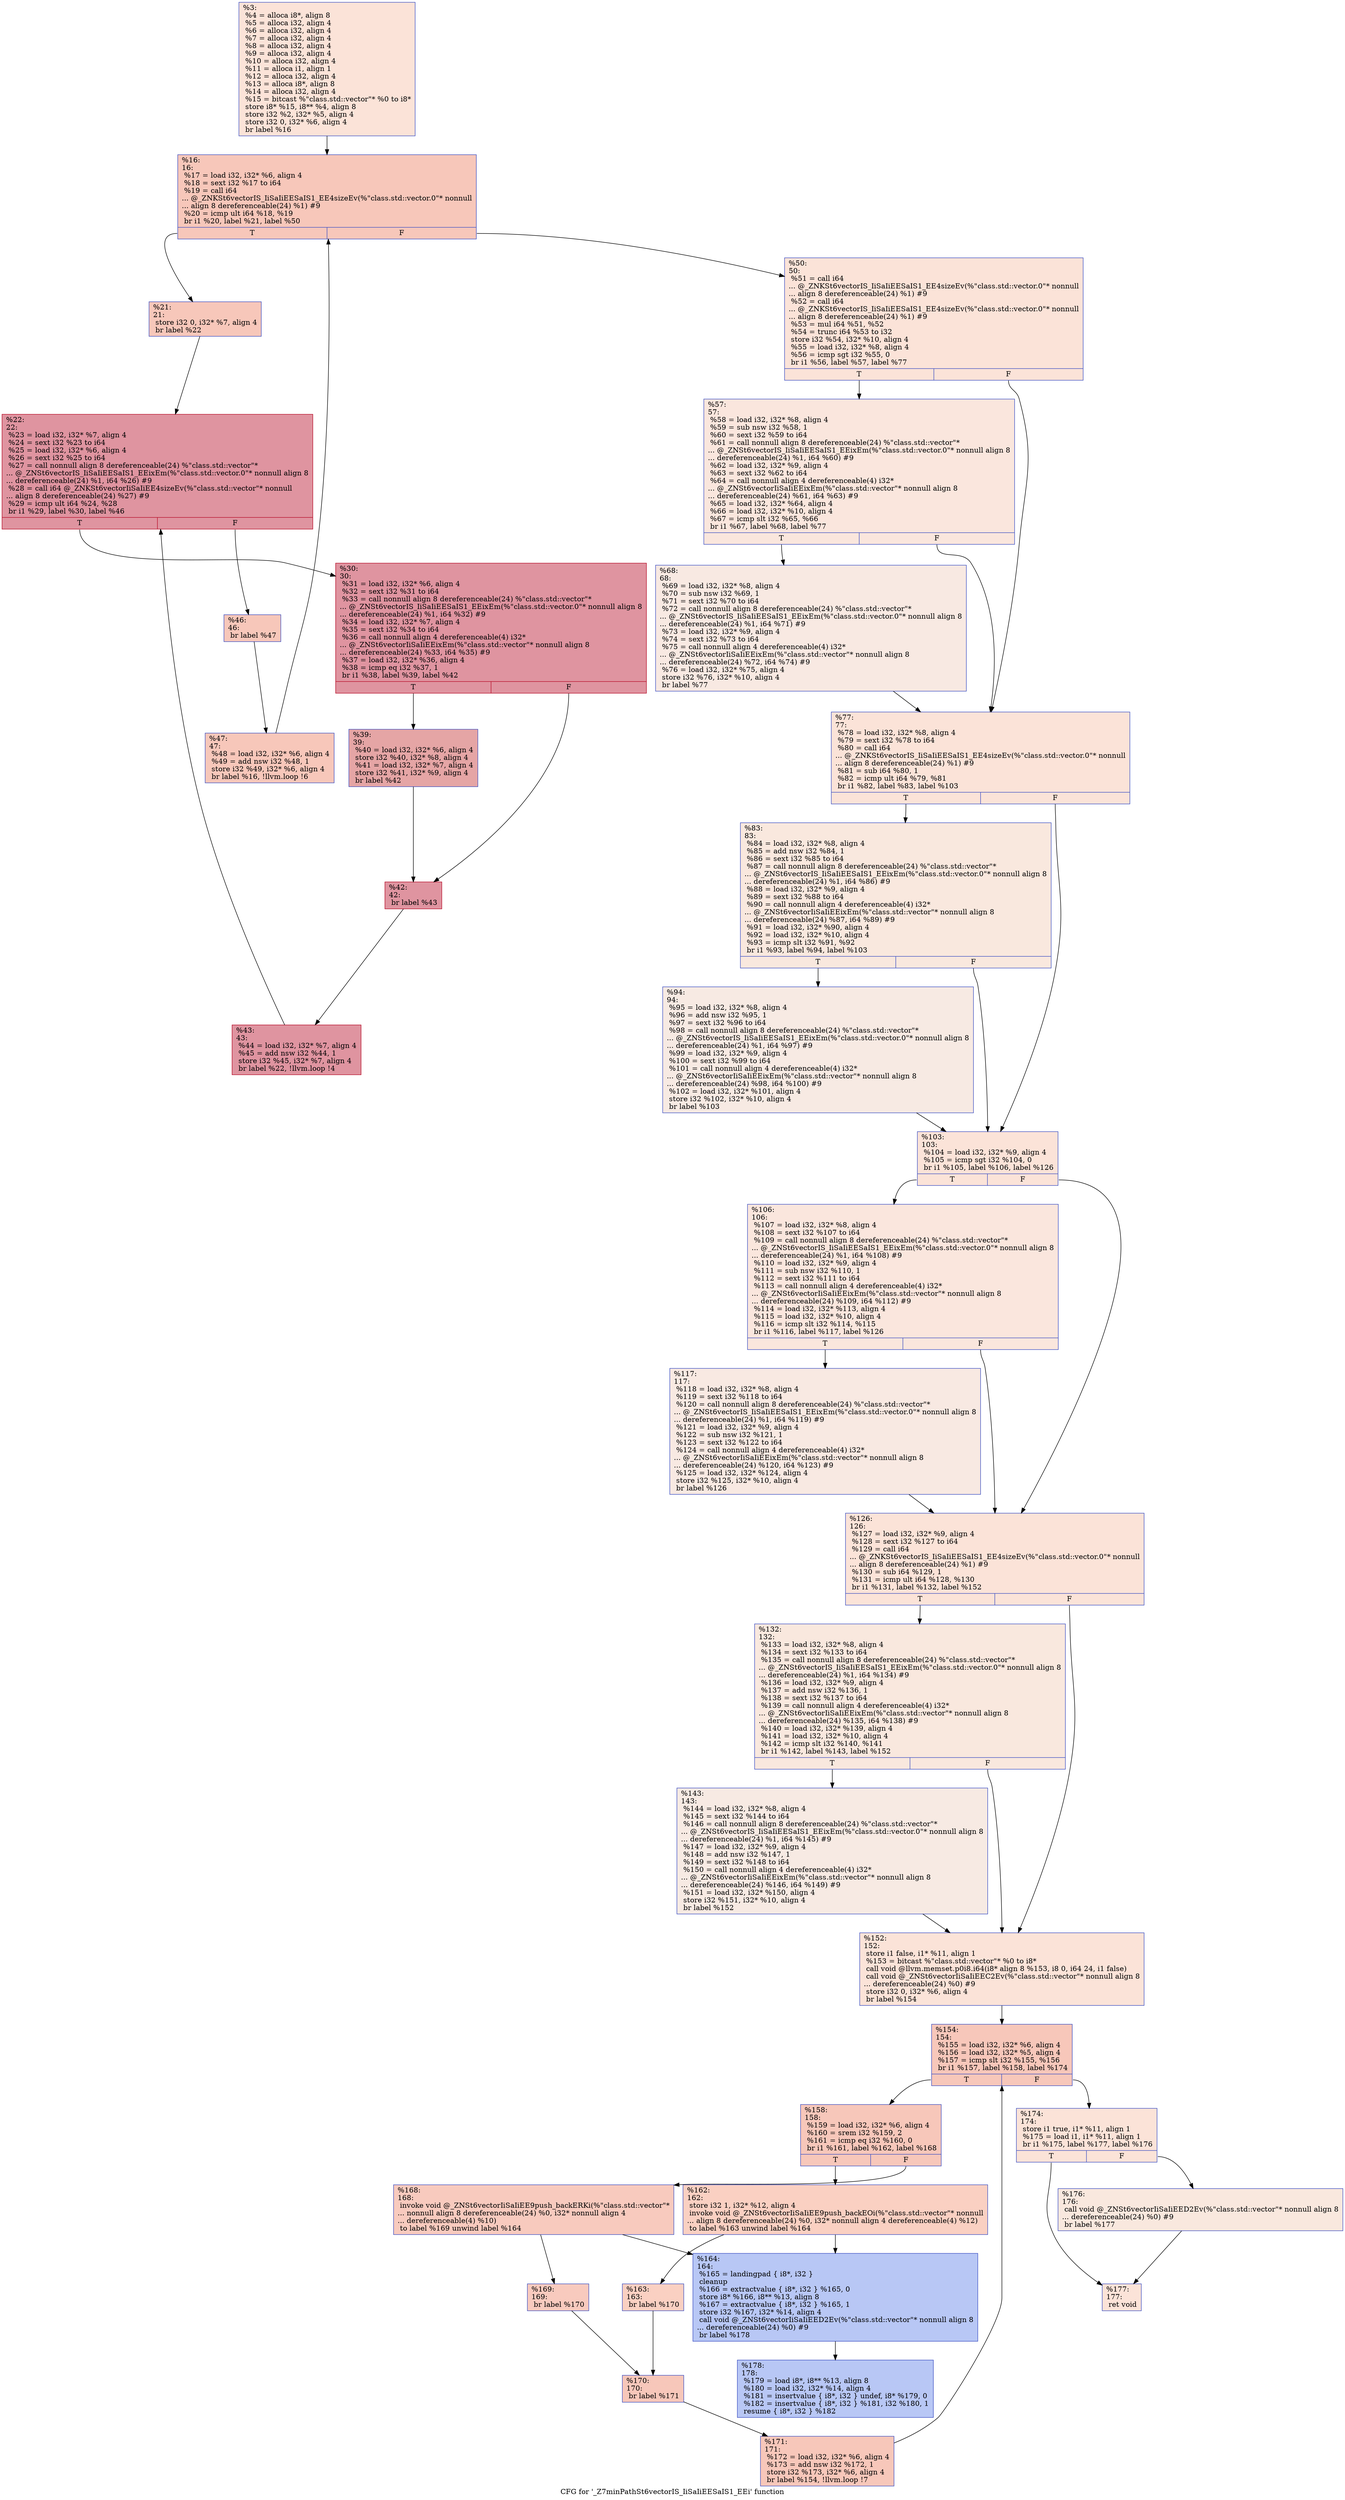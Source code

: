 digraph "CFG for '_Z7minPathSt6vectorIS_IiSaIiEESaIS1_EEi' function" {
	label="CFG for '_Z7minPathSt6vectorIS_IiSaIiEESaIS1_EEi' function";

	Node0x563b4a9f25c0 [shape=record,color="#3d50c3ff", style=filled, fillcolor="#f6bfa670",label="{%3:\l  %4 = alloca i8*, align 8\l  %5 = alloca i32, align 4\l  %6 = alloca i32, align 4\l  %7 = alloca i32, align 4\l  %8 = alloca i32, align 4\l  %9 = alloca i32, align 4\l  %10 = alloca i32, align 4\l  %11 = alloca i1, align 1\l  %12 = alloca i32, align 4\l  %13 = alloca i8*, align 8\l  %14 = alloca i32, align 4\l  %15 = bitcast %\"class.std::vector\"* %0 to i8*\l  store i8* %15, i8** %4, align 8\l  store i32 %2, i32* %5, align 4\l  store i32 0, i32* %6, align 4\l  br label %16\l}"];
	Node0x563b4a9f25c0 -> Node0x563b4a9f2cd0;
	Node0x563b4a9f2cd0 [shape=record,color="#3d50c3ff", style=filled, fillcolor="#ec7f6370",label="{%16:\l16:                                               \l  %17 = load i32, i32* %6, align 4\l  %18 = sext i32 %17 to i64\l  %19 = call i64\l... @_ZNKSt6vectorIS_IiSaIiEESaIS1_EE4sizeEv(%\"class.std::vector.0\"* nonnull\l... align 8 dereferenceable(24) %1) #9\l  %20 = icmp ult i64 %18, %19\l  br i1 %20, label %21, label %50\l|{<s0>T|<s1>F}}"];
	Node0x563b4a9f2cd0:s0 -> Node0x563b4a9f3840;
	Node0x563b4a9f2cd0:s1 -> Node0x563b4a9f3890;
	Node0x563b4a9f3840 [shape=record,color="#3d50c3ff", style=filled, fillcolor="#ec7f6370",label="{%21:\l21:                                               \l  store i32 0, i32* %7, align 4\l  br label %22\l}"];
	Node0x563b4a9f3840 -> Node0x563b4a9f3a60;
	Node0x563b4a9f3a60 [shape=record,color="#b70d28ff", style=filled, fillcolor="#b70d2870",label="{%22:\l22:                                               \l  %23 = load i32, i32* %7, align 4\l  %24 = sext i32 %23 to i64\l  %25 = load i32, i32* %6, align 4\l  %26 = sext i32 %25 to i64\l  %27 = call nonnull align 8 dereferenceable(24) %\"class.std::vector\"*\l... @_ZNSt6vectorIS_IiSaIiEESaIS1_EEixEm(%\"class.std::vector.0\"* nonnull align 8\l... dereferenceable(24) %1, i64 %26) #9\l  %28 = call i64 @_ZNKSt6vectorIiSaIiEE4sizeEv(%\"class.std::vector\"* nonnull\l... align 8 dereferenceable(24) %27) #9\l  %29 = icmp ult i64 %24, %28\l  br i1 %29, label %30, label %46\l|{<s0>T|<s1>F}}"];
	Node0x563b4a9f3a60:s0 -> Node0x563b4a9f4250;
	Node0x563b4a9f3a60:s1 -> Node0x563b4a9f42a0;
	Node0x563b4a9f4250 [shape=record,color="#b70d28ff", style=filled, fillcolor="#b70d2870",label="{%30:\l30:                                               \l  %31 = load i32, i32* %6, align 4\l  %32 = sext i32 %31 to i64\l  %33 = call nonnull align 8 dereferenceable(24) %\"class.std::vector\"*\l... @_ZNSt6vectorIS_IiSaIiEESaIS1_EEixEm(%\"class.std::vector.0\"* nonnull align 8\l... dereferenceable(24) %1, i64 %32) #9\l  %34 = load i32, i32* %7, align 4\l  %35 = sext i32 %34 to i64\l  %36 = call nonnull align 4 dereferenceable(4) i32*\l... @_ZNSt6vectorIiSaIiEEixEm(%\"class.std::vector\"* nonnull align 8\l... dereferenceable(24) %33, i64 %35) #9\l  %37 = load i32, i32* %36, align 4\l  %38 = icmp eq i32 %37, 1\l  br i1 %38, label %39, label %42\l|{<s0>T|<s1>F}}"];
	Node0x563b4a9f4250:s0 -> Node0x563b4a9f4cd0;
	Node0x563b4a9f4250:s1 -> Node0x563b4a9f4d20;
	Node0x563b4a9f4cd0 [shape=record,color="#3d50c3ff", style=filled, fillcolor="#c5333470",label="{%39:\l39:                                               \l  %40 = load i32, i32* %6, align 4\l  store i32 %40, i32* %8, align 4\l  %41 = load i32, i32* %7, align 4\l  store i32 %41, i32* %9, align 4\l  br label %42\l}"];
	Node0x563b4a9f4cd0 -> Node0x563b4a9f4d20;
	Node0x563b4a9f4d20 [shape=record,color="#b70d28ff", style=filled, fillcolor="#b70d2870",label="{%42:\l42:                                               \l  br label %43\l}"];
	Node0x563b4a9f4d20 -> Node0x563b4a9f50d0;
	Node0x563b4a9f50d0 [shape=record,color="#b70d28ff", style=filled, fillcolor="#b70d2870",label="{%43:\l43:                                               \l  %44 = load i32, i32* %7, align 4\l  %45 = add nsw i32 %44, 1\l  store i32 %45, i32* %7, align 4\l  br label %22, !llvm.loop !4\l}"];
	Node0x563b4a9f50d0 -> Node0x563b4a9f3a60;
	Node0x563b4a9f42a0 [shape=record,color="#3d50c3ff", style=filled, fillcolor="#ec7f6370",label="{%46:\l46:                                               \l  br label %47\l}"];
	Node0x563b4a9f42a0 -> Node0x563b4a9f5e20;
	Node0x563b4a9f5e20 [shape=record,color="#3d50c3ff", style=filled, fillcolor="#ec7f6370",label="{%47:\l47:                                               \l  %48 = load i32, i32* %6, align 4\l  %49 = add nsw i32 %48, 1\l  store i32 %49, i32* %6, align 4\l  br label %16, !llvm.loop !6\l}"];
	Node0x563b4a9f5e20 -> Node0x563b4a9f2cd0;
	Node0x563b4a9f3890 [shape=record,color="#3d50c3ff", style=filled, fillcolor="#f6bfa670",label="{%50:\l50:                                               \l  %51 = call i64\l... @_ZNKSt6vectorIS_IiSaIiEESaIS1_EE4sizeEv(%\"class.std::vector.0\"* nonnull\l... align 8 dereferenceable(24) %1) #9\l  %52 = call i64\l... @_ZNKSt6vectorIS_IiSaIiEESaIS1_EE4sizeEv(%\"class.std::vector.0\"* nonnull\l... align 8 dereferenceable(24) %1) #9\l  %53 = mul i64 %51, %52\l  %54 = trunc i64 %53 to i32\l  store i32 %54, i32* %10, align 4\l  %55 = load i32, i32* %8, align 4\l  %56 = icmp sgt i32 %55, 0\l  br i1 %56, label %57, label %77\l|{<s0>T|<s1>F}}"];
	Node0x563b4a9f3890:s0 -> Node0x563b4a9f6670;
	Node0x563b4a9f3890:s1 -> Node0x563b4a9f66c0;
	Node0x563b4a9f6670 [shape=record,color="#3d50c3ff", style=filled, fillcolor="#f3c7b170",label="{%57:\l57:                                               \l  %58 = load i32, i32* %8, align 4\l  %59 = sub nsw i32 %58, 1\l  %60 = sext i32 %59 to i64\l  %61 = call nonnull align 8 dereferenceable(24) %\"class.std::vector\"*\l... @_ZNSt6vectorIS_IiSaIiEESaIS1_EEixEm(%\"class.std::vector.0\"* nonnull align 8\l... dereferenceable(24) %1, i64 %60) #9\l  %62 = load i32, i32* %9, align 4\l  %63 = sext i32 %62 to i64\l  %64 = call nonnull align 4 dereferenceable(4) i32*\l... @_ZNSt6vectorIiSaIiEEixEm(%\"class.std::vector\"* nonnull align 8\l... dereferenceable(24) %61, i64 %63) #9\l  %65 = load i32, i32* %64, align 4\l  %66 = load i32, i32* %10, align 4\l  %67 = icmp slt i32 %65, %66\l  br i1 %67, label %68, label %77\l|{<s0>T|<s1>F}}"];
	Node0x563b4a9f6670:s0 -> Node0x563b4a9f7280;
	Node0x563b4a9f6670:s1 -> Node0x563b4a9f66c0;
	Node0x563b4a9f7280 [shape=record,color="#3d50c3ff", style=filled, fillcolor="#efcebd70",label="{%68:\l68:                                               \l  %69 = load i32, i32* %8, align 4\l  %70 = sub nsw i32 %69, 1\l  %71 = sext i32 %70 to i64\l  %72 = call nonnull align 8 dereferenceable(24) %\"class.std::vector\"*\l... @_ZNSt6vectorIS_IiSaIiEESaIS1_EEixEm(%\"class.std::vector.0\"* nonnull align 8\l... dereferenceable(24) %1, i64 %71) #9\l  %73 = load i32, i32* %9, align 4\l  %74 = sext i32 %73 to i64\l  %75 = call nonnull align 4 dereferenceable(4) i32*\l... @_ZNSt6vectorIiSaIiEEixEm(%\"class.std::vector\"* nonnull align 8\l... dereferenceable(24) %72, i64 %74) #9\l  %76 = load i32, i32* %75, align 4\l  store i32 %76, i32* %10, align 4\l  br label %77\l}"];
	Node0x563b4a9f7280 -> Node0x563b4a9f66c0;
	Node0x563b4a9f66c0 [shape=record,color="#3d50c3ff", style=filled, fillcolor="#f6bfa670",label="{%77:\l77:                                               \l  %78 = load i32, i32* %8, align 4\l  %79 = sext i32 %78 to i64\l  %80 = call i64\l... @_ZNKSt6vectorIS_IiSaIiEESaIS1_EE4sizeEv(%\"class.std::vector.0\"* nonnull\l... align 8 dereferenceable(24) %1) #9\l  %81 = sub i64 %80, 1\l  %82 = icmp ult i64 %79, %81\l  br i1 %82, label %83, label %103\l|{<s0>T|<s1>F}}"];
	Node0x563b4a9f66c0:s0 -> Node0x563b4a9f7c90;
	Node0x563b4a9f66c0:s1 -> Node0x563b4a9f7ce0;
	Node0x563b4a9f7c90 [shape=record,color="#3d50c3ff", style=filled, fillcolor="#f2cab570",label="{%83:\l83:                                               \l  %84 = load i32, i32* %8, align 4\l  %85 = add nsw i32 %84, 1\l  %86 = sext i32 %85 to i64\l  %87 = call nonnull align 8 dereferenceable(24) %\"class.std::vector\"*\l... @_ZNSt6vectorIS_IiSaIiEESaIS1_EEixEm(%\"class.std::vector.0\"* nonnull align 8\l... dereferenceable(24) %1, i64 %86) #9\l  %88 = load i32, i32* %9, align 4\l  %89 = sext i32 %88 to i64\l  %90 = call nonnull align 4 dereferenceable(4) i32*\l... @_ZNSt6vectorIiSaIiEEixEm(%\"class.std::vector\"* nonnull align 8\l... dereferenceable(24) %87, i64 %89) #9\l  %91 = load i32, i32* %90, align 4\l  %92 = load i32, i32* %10, align 4\l  %93 = icmp slt i32 %91, %92\l  br i1 %93, label %94, label %103\l|{<s0>T|<s1>F}}"];
	Node0x563b4a9f7c90:s0 -> Node0x563b4a9f8450;
	Node0x563b4a9f7c90:s1 -> Node0x563b4a9f7ce0;
	Node0x563b4a9f8450 [shape=record,color="#3d50c3ff", style=filled, fillcolor="#eed0c070",label="{%94:\l94:                                               \l  %95 = load i32, i32* %8, align 4\l  %96 = add nsw i32 %95, 1\l  %97 = sext i32 %96 to i64\l  %98 = call nonnull align 8 dereferenceable(24) %\"class.std::vector\"*\l... @_ZNSt6vectorIS_IiSaIiEESaIS1_EEixEm(%\"class.std::vector.0\"* nonnull align 8\l... dereferenceable(24) %1, i64 %97) #9\l  %99 = load i32, i32* %9, align 4\l  %100 = sext i32 %99 to i64\l  %101 = call nonnull align 4 dereferenceable(4) i32*\l... @_ZNSt6vectorIiSaIiEEixEm(%\"class.std::vector\"* nonnull align 8\l... dereferenceable(24) %98, i64 %100) #9\l  %102 = load i32, i32* %101, align 4\l  store i32 %102, i32* %10, align 4\l  br label %103\l}"];
	Node0x563b4a9f8450 -> Node0x563b4a9f7ce0;
	Node0x563b4a9f7ce0 [shape=record,color="#3d50c3ff", style=filled, fillcolor="#f6bfa670",label="{%103:\l103:                                              \l  %104 = load i32, i32* %9, align 4\l  %105 = icmp sgt i32 %104, 0\l  br i1 %105, label %106, label %126\l|{<s0>T|<s1>F}}"];
	Node0x563b4a9f7ce0:s0 -> Node0x563b4a9f8c70;
	Node0x563b4a9f7ce0:s1 -> Node0x563b4a9f8cc0;
	Node0x563b4a9f8c70 [shape=record,color="#3d50c3ff", style=filled, fillcolor="#f3c7b170",label="{%106:\l106:                                              \l  %107 = load i32, i32* %8, align 4\l  %108 = sext i32 %107 to i64\l  %109 = call nonnull align 8 dereferenceable(24) %\"class.std::vector\"*\l... @_ZNSt6vectorIS_IiSaIiEESaIS1_EEixEm(%\"class.std::vector.0\"* nonnull align 8\l... dereferenceable(24) %1, i64 %108) #9\l  %110 = load i32, i32* %9, align 4\l  %111 = sub nsw i32 %110, 1\l  %112 = sext i32 %111 to i64\l  %113 = call nonnull align 4 dereferenceable(4) i32*\l... @_ZNSt6vectorIiSaIiEEixEm(%\"class.std::vector\"* nonnull align 8\l... dereferenceable(24) %109, i64 %112) #9\l  %114 = load i32, i32* %113, align 4\l  %115 = load i32, i32* %10, align 4\l  %116 = icmp slt i32 %114, %115\l  br i1 %116, label %117, label %126\l|{<s0>T|<s1>F}}"];
	Node0x563b4a9f8c70:s0 -> Node0x563b4a9f93e0;
	Node0x563b4a9f8c70:s1 -> Node0x563b4a9f8cc0;
	Node0x563b4a9f93e0 [shape=record,color="#3d50c3ff", style=filled, fillcolor="#efcebd70",label="{%117:\l117:                                              \l  %118 = load i32, i32* %8, align 4\l  %119 = sext i32 %118 to i64\l  %120 = call nonnull align 8 dereferenceable(24) %\"class.std::vector\"*\l... @_ZNSt6vectorIS_IiSaIiEESaIS1_EEixEm(%\"class.std::vector.0\"* nonnull align 8\l... dereferenceable(24) %1, i64 %119) #9\l  %121 = load i32, i32* %9, align 4\l  %122 = sub nsw i32 %121, 1\l  %123 = sext i32 %122 to i64\l  %124 = call nonnull align 4 dereferenceable(4) i32*\l... @_ZNSt6vectorIiSaIiEEixEm(%\"class.std::vector\"* nonnull align 8\l... dereferenceable(24) %120, i64 %123) #9\l  %125 = load i32, i32* %124, align 4\l  store i32 %125, i32* %10, align 4\l  br label %126\l}"];
	Node0x563b4a9f93e0 -> Node0x563b4a9f8cc0;
	Node0x563b4a9f8cc0 [shape=record,color="#3d50c3ff", style=filled, fillcolor="#f6bfa670",label="{%126:\l126:                                              \l  %127 = load i32, i32* %9, align 4\l  %128 = sext i32 %127 to i64\l  %129 = call i64\l... @_ZNKSt6vectorIS_IiSaIiEESaIS1_EE4sizeEv(%\"class.std::vector.0\"* nonnull\l... align 8 dereferenceable(24) %1) #9\l  %130 = sub i64 %129, 1\l  %131 = icmp ult i64 %128, %130\l  br i1 %131, label %132, label %152\l|{<s0>T|<s1>F}}"];
	Node0x563b4a9f8cc0:s0 -> Node0x563b4a9fa600;
	Node0x563b4a9f8cc0:s1 -> Node0x563b4a9fa650;
	Node0x563b4a9fa600 [shape=record,color="#3d50c3ff", style=filled, fillcolor="#f2cab570",label="{%132:\l132:                                              \l  %133 = load i32, i32* %8, align 4\l  %134 = sext i32 %133 to i64\l  %135 = call nonnull align 8 dereferenceable(24) %\"class.std::vector\"*\l... @_ZNSt6vectorIS_IiSaIiEESaIS1_EEixEm(%\"class.std::vector.0\"* nonnull align 8\l... dereferenceable(24) %1, i64 %134) #9\l  %136 = load i32, i32* %9, align 4\l  %137 = add nsw i32 %136, 1\l  %138 = sext i32 %137 to i64\l  %139 = call nonnull align 4 dereferenceable(4) i32*\l... @_ZNSt6vectorIiSaIiEEixEm(%\"class.std::vector\"* nonnull align 8\l... dereferenceable(24) %135, i64 %138) #9\l  %140 = load i32, i32* %139, align 4\l  %141 = load i32, i32* %10, align 4\l  %142 = icmp slt i32 %140, %141\l  br i1 %142, label %143, label %152\l|{<s0>T|<s1>F}}"];
	Node0x563b4a9fa600:s0 -> Node0x563b4a9fad90;
	Node0x563b4a9fa600:s1 -> Node0x563b4a9fa650;
	Node0x563b4a9fad90 [shape=record,color="#3d50c3ff", style=filled, fillcolor="#eed0c070",label="{%143:\l143:                                              \l  %144 = load i32, i32* %8, align 4\l  %145 = sext i32 %144 to i64\l  %146 = call nonnull align 8 dereferenceable(24) %\"class.std::vector\"*\l... @_ZNSt6vectorIS_IiSaIiEESaIS1_EEixEm(%\"class.std::vector.0\"* nonnull align 8\l... dereferenceable(24) %1, i64 %145) #9\l  %147 = load i32, i32* %9, align 4\l  %148 = add nsw i32 %147, 1\l  %149 = sext i32 %148 to i64\l  %150 = call nonnull align 4 dereferenceable(4) i32*\l... @_ZNSt6vectorIiSaIiEEixEm(%\"class.std::vector\"* nonnull align 8\l... dereferenceable(24) %146, i64 %149) #9\l  %151 = load i32, i32* %150, align 4\l  store i32 %151, i32* %10, align 4\l  br label %152\l}"];
	Node0x563b4a9fad90 -> Node0x563b4a9fa650;
	Node0x563b4a9fa650 [shape=record,color="#3d50c3ff", style=filled, fillcolor="#f6bfa670",label="{%152:\l152:                                              \l  store i1 false, i1* %11, align 1\l  %153 = bitcast %\"class.std::vector\"* %0 to i8*\l  call void @llvm.memset.p0i8.i64(i8* align 8 %153, i8 0, i64 24, i1 false)\l  call void @_ZNSt6vectorIiSaIiEEC2Ev(%\"class.std::vector\"* nonnull align 8\l... dereferenceable(24) %0) #9\l  store i32 0, i32* %6, align 4\l  br label %154\l}"];
	Node0x563b4a9fa650 -> Node0x563b4a9fbb70;
	Node0x563b4a9fbb70 [shape=record,color="#3d50c3ff", style=filled, fillcolor="#ec7f6370",label="{%154:\l154:                                              \l  %155 = load i32, i32* %6, align 4\l  %156 = load i32, i32* %5, align 4\l  %157 = icmp slt i32 %155, %156\l  br i1 %157, label %158, label %174\l|{<s0>T|<s1>F}}"];
	Node0x563b4a9fbb70:s0 -> Node0x563b4a9fbda0;
	Node0x563b4a9fbb70:s1 -> Node0x563b4a9fbdf0;
	Node0x563b4a9fbda0 [shape=record,color="#3d50c3ff", style=filled, fillcolor="#ec7f6370",label="{%158:\l158:                                              \l  %159 = load i32, i32* %6, align 4\l  %160 = srem i32 %159, 2\l  %161 = icmp eq i32 %160, 0\l  br i1 %161, label %162, label %168\l|{<s0>T|<s1>F}}"];
	Node0x563b4a9fbda0:s0 -> Node0x563b4a9fc0c0;
	Node0x563b4a9fbda0:s1 -> Node0x563b4a9fc110;
	Node0x563b4a9fc0c0 [shape=record,color="#3d50c3ff", style=filled, fillcolor="#f3947570",label="{%162:\l162:                                              \l  store i32 1, i32* %12, align 4\l  invoke void @_ZNSt6vectorIiSaIiEE9push_backEOi(%\"class.std::vector\"* nonnull\l... align 8 dereferenceable(24) %0, i32* nonnull align 4 dereferenceable(4) %12)\l          to label %163 unwind label %164\l}"];
	Node0x563b4a9fc0c0 -> Node0x563b4a9fc310;
	Node0x563b4a9fc0c0 -> Node0x563b4a9fc360;
	Node0x563b4a9fc310 [shape=record,color="#3d50c3ff", style=filled, fillcolor="#f3947570",label="{%163:\l163:                                              \l  br label %170\l}"];
	Node0x563b4a9fc310 -> Node0x563b4a9fc6b0;
	Node0x563b4a9fc360 [shape=record,color="#3d50c3ff", style=filled, fillcolor="#5f7fe870",label="{%164:\l164:                                              \l  %165 = landingpad \{ i8*, i32 \}\l          cleanup\l  %166 = extractvalue \{ i8*, i32 \} %165, 0\l  store i8* %166, i8** %13, align 8\l  %167 = extractvalue \{ i8*, i32 \} %165, 1\l  store i32 %167, i32* %14, align 4\l  call void @_ZNSt6vectorIiSaIiEED2Ev(%\"class.std::vector\"* nonnull align 8\l... dereferenceable(24) %0) #9\l  br label %178\l}"];
	Node0x563b4a9fc360 -> Node0x563b4a9fcc60;
	Node0x563b4a9fc110 [shape=record,color="#3d50c3ff", style=filled, fillcolor="#ef886b70",label="{%168:\l168:                                              \l  invoke void @_ZNSt6vectorIiSaIiEE9push_backERKi(%\"class.std::vector\"*\l... nonnull align 8 dereferenceable(24) %0, i32* nonnull align 4\l... dereferenceable(4) %10)\l          to label %169 unwind label %164\l}"];
	Node0x563b4a9fc110 -> Node0x563b4a9fcd20;
	Node0x563b4a9fc110 -> Node0x563b4a9fc360;
	Node0x563b4a9fcd20 [shape=record,color="#3d50c3ff", style=filled, fillcolor="#ef886b70",label="{%169:\l169:                                              \l  br label %170\l}"];
	Node0x563b4a9fcd20 -> Node0x563b4a9fc6b0;
	Node0x563b4a9fc6b0 [shape=record,color="#3d50c3ff", style=filled, fillcolor="#ec7f6370",label="{%170:\l170:                                              \l  br label %171\l}"];
	Node0x563b4a9fc6b0 -> Node0x563b4a9fd0a0;
	Node0x563b4a9fd0a0 [shape=record,color="#3d50c3ff", style=filled, fillcolor="#ec7f6370",label="{%171:\l171:                                              \l  %172 = load i32, i32* %6, align 4\l  %173 = add nsw i32 %172, 1\l  store i32 %173, i32* %6, align 4\l  br label %154, !llvm.loop !7\l}"];
	Node0x563b4a9fd0a0 -> Node0x563b4a9fbb70;
	Node0x563b4a9fbdf0 [shape=record,color="#3d50c3ff", style=filled, fillcolor="#f6bfa670",label="{%174:\l174:                                              \l  store i1 true, i1* %11, align 1\l  %175 = load i1, i1* %11, align 1\l  br i1 %175, label %177, label %176\l|{<s0>T|<s1>F}}"];
	Node0x563b4a9fbdf0:s0 -> Node0x563b4a9fd4e0;
	Node0x563b4a9fbdf0:s1 -> Node0x563b4a9fd530;
	Node0x563b4a9fd530 [shape=record,color="#3d50c3ff", style=filled, fillcolor="#f2cab570",label="{%176:\l176:                                              \l  call void @_ZNSt6vectorIiSaIiEED2Ev(%\"class.std::vector\"* nonnull align 8\l... dereferenceable(24) %0) #9\l  br label %177\l}"];
	Node0x563b4a9fd530 -> Node0x563b4a9fd4e0;
	Node0x563b4a9fd4e0 [shape=record,color="#3d50c3ff", style=filled, fillcolor="#f6bfa670",label="{%177:\l177:                                              \l  ret void\l}"];
	Node0x563b4a9fcc60 [shape=record,color="#3d50c3ff", style=filled, fillcolor="#5f7fe870",label="{%178:\l178:                                              \l  %179 = load i8*, i8** %13, align 8\l  %180 = load i32, i32* %14, align 4\l  %181 = insertvalue \{ i8*, i32 \} undef, i8* %179, 0\l  %182 = insertvalue \{ i8*, i32 \} %181, i32 %180, 1\l  resume \{ i8*, i32 \} %182\l}"];
}
